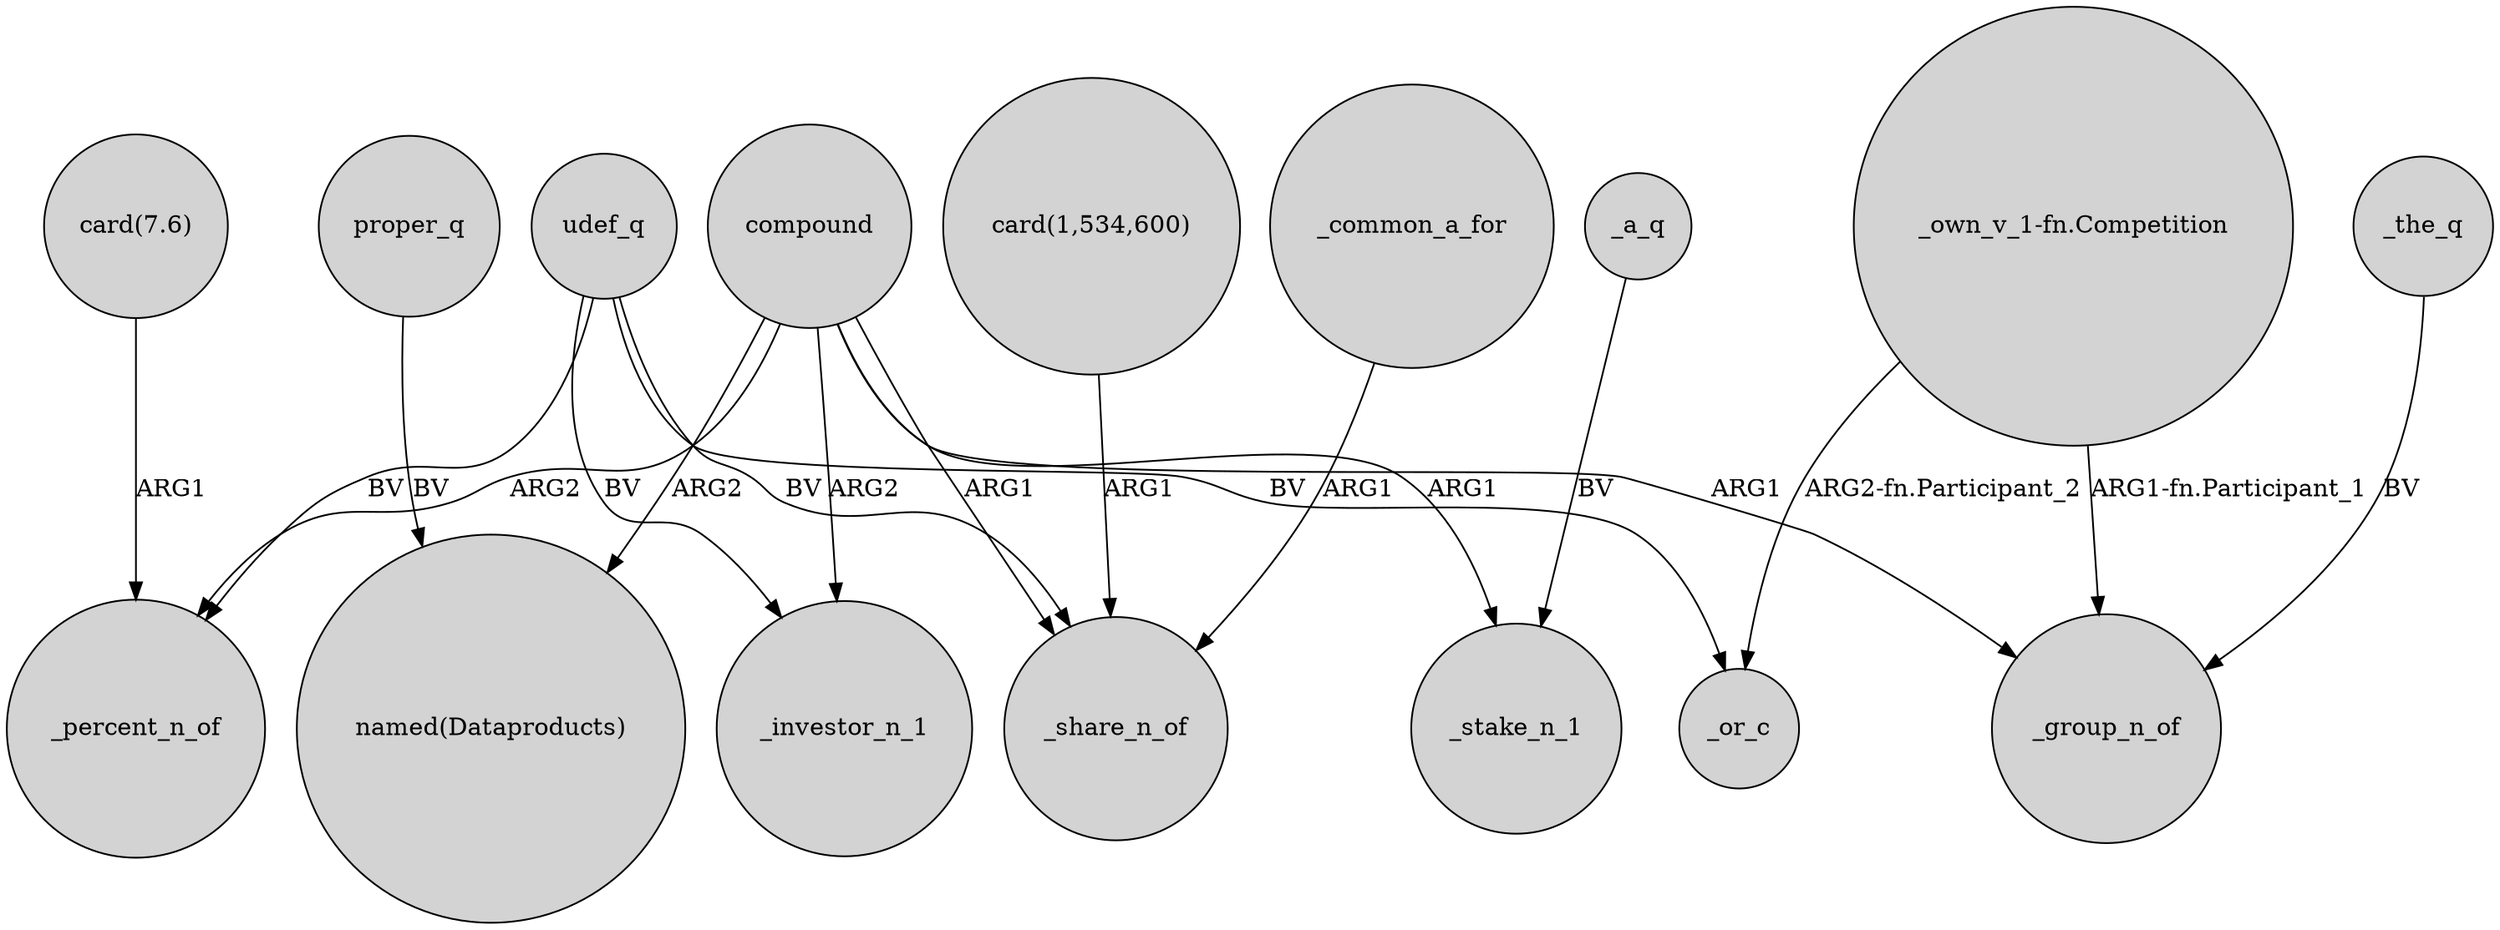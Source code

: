 digraph {
	node [shape=circle style=filled]
	udef_q -> _percent_n_of [label=BV]
	compound -> "named(Dataproducts)" [label=ARG2]
	_common_a_for -> _share_n_of [label=ARG1]
	compound -> _stake_n_1 [label=ARG1]
	udef_q -> _share_n_of [label=BV]
	compound -> _percent_n_of [label=ARG2]
	_the_q -> _group_n_of [label=BV]
	compound -> _group_n_of [label=ARG1]
	udef_q -> _investor_n_1 [label=BV]
	"_own_v_1-fn.Competition" -> _or_c [label="ARG2-fn.Participant_2"]
	udef_q -> _or_c [label=BV]
	"card(1,534,600)" -> _share_n_of [label=ARG1]
	compound -> _share_n_of [label=ARG1]
	proper_q -> "named(Dataproducts)" [label=BV]
	"_own_v_1-fn.Competition" -> _group_n_of [label="ARG1-fn.Participant_1"]
	_a_q -> _stake_n_1 [label=BV]
	compound -> _investor_n_1 [label=ARG2]
	"card(7.6)" -> _percent_n_of [label=ARG1]
}

